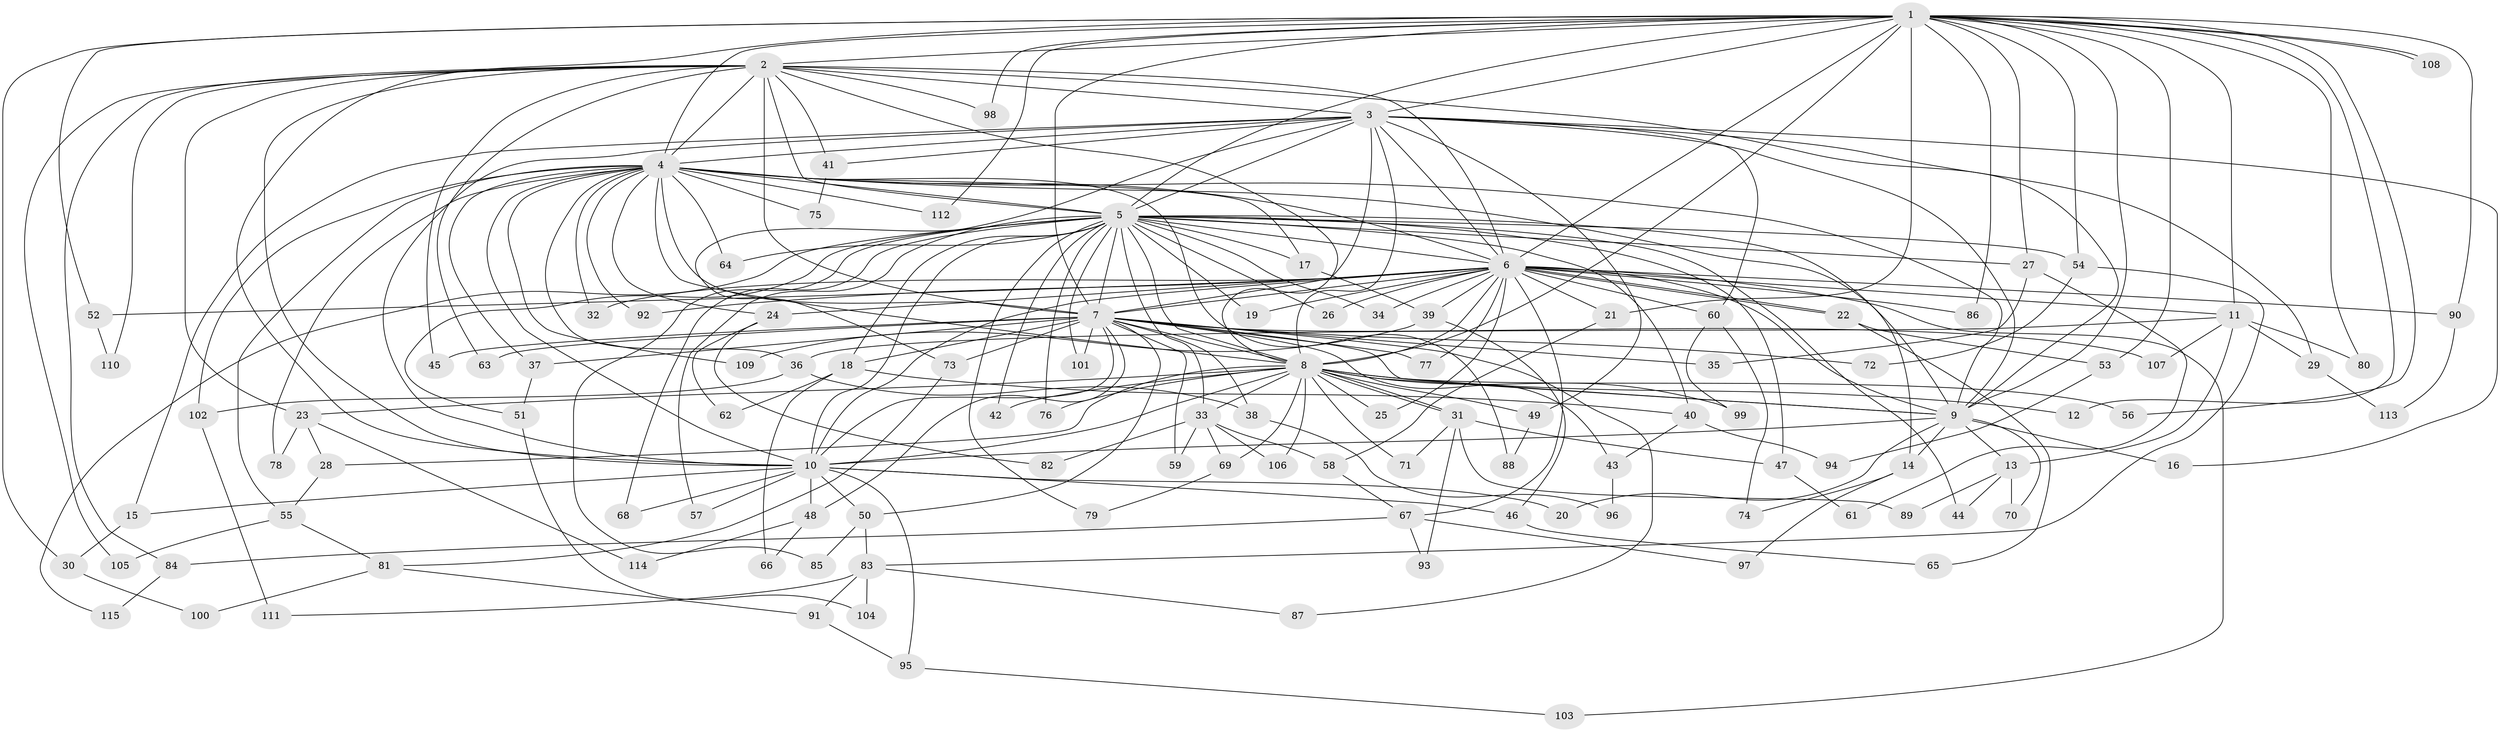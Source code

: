// Generated by graph-tools (version 1.1) at 2025/49/03/09/25 03:49:43]
// undirected, 115 vertices, 255 edges
graph export_dot {
graph [start="1"]
  node [color=gray90,style=filled];
  1;
  2;
  3;
  4;
  5;
  6;
  7;
  8;
  9;
  10;
  11;
  12;
  13;
  14;
  15;
  16;
  17;
  18;
  19;
  20;
  21;
  22;
  23;
  24;
  25;
  26;
  27;
  28;
  29;
  30;
  31;
  32;
  33;
  34;
  35;
  36;
  37;
  38;
  39;
  40;
  41;
  42;
  43;
  44;
  45;
  46;
  47;
  48;
  49;
  50;
  51;
  52;
  53;
  54;
  55;
  56;
  57;
  58;
  59;
  60;
  61;
  62;
  63;
  64;
  65;
  66;
  67;
  68;
  69;
  70;
  71;
  72;
  73;
  74;
  75;
  76;
  77;
  78;
  79;
  80;
  81;
  82;
  83;
  84;
  85;
  86;
  87;
  88;
  89;
  90;
  91;
  92;
  93;
  94;
  95;
  96;
  97;
  98;
  99;
  100;
  101;
  102;
  103;
  104;
  105;
  106;
  107;
  108;
  109;
  110;
  111;
  112;
  113;
  114;
  115;
  1 -- 2;
  1 -- 3;
  1 -- 4;
  1 -- 5;
  1 -- 6;
  1 -- 7;
  1 -- 8;
  1 -- 9;
  1 -- 10;
  1 -- 11;
  1 -- 12;
  1 -- 21;
  1 -- 27;
  1 -- 30;
  1 -- 52;
  1 -- 53;
  1 -- 54;
  1 -- 56;
  1 -- 80;
  1 -- 86;
  1 -- 90;
  1 -- 98;
  1 -- 108;
  1 -- 108;
  1 -- 112;
  2 -- 3;
  2 -- 4;
  2 -- 5;
  2 -- 6;
  2 -- 7;
  2 -- 8;
  2 -- 9;
  2 -- 10;
  2 -- 23;
  2 -- 41;
  2 -- 45;
  2 -- 63;
  2 -- 84;
  2 -- 98;
  2 -- 105;
  2 -- 110;
  3 -- 4;
  3 -- 5;
  3 -- 6;
  3 -- 7;
  3 -- 8;
  3 -- 9;
  3 -- 10;
  3 -- 15;
  3 -- 16;
  3 -- 29;
  3 -- 41;
  3 -- 49;
  3 -- 60;
  3 -- 73;
  4 -- 5;
  4 -- 6;
  4 -- 7;
  4 -- 8;
  4 -- 9;
  4 -- 10;
  4 -- 14;
  4 -- 17;
  4 -- 24;
  4 -- 32;
  4 -- 36;
  4 -- 37;
  4 -- 55;
  4 -- 64;
  4 -- 75;
  4 -- 78;
  4 -- 88;
  4 -- 92;
  4 -- 102;
  4 -- 109;
  4 -- 112;
  5 -- 6;
  5 -- 7;
  5 -- 8;
  5 -- 9;
  5 -- 10;
  5 -- 17;
  5 -- 18;
  5 -- 19;
  5 -- 26;
  5 -- 27;
  5 -- 33;
  5 -- 34;
  5 -- 40;
  5 -- 42;
  5 -- 44;
  5 -- 47;
  5 -- 51;
  5 -- 54;
  5 -- 57;
  5 -- 64;
  5 -- 68;
  5 -- 76;
  5 -- 79;
  5 -- 85;
  5 -- 101;
  5 -- 115;
  6 -- 7;
  6 -- 8;
  6 -- 9;
  6 -- 10;
  6 -- 11;
  6 -- 19;
  6 -- 21;
  6 -- 22;
  6 -- 22;
  6 -- 24;
  6 -- 25;
  6 -- 26;
  6 -- 32;
  6 -- 34;
  6 -- 39;
  6 -- 52;
  6 -- 60;
  6 -- 67;
  6 -- 77;
  6 -- 86;
  6 -- 90;
  6 -- 92;
  6 -- 103;
  7 -- 8;
  7 -- 9;
  7 -- 10;
  7 -- 18;
  7 -- 35;
  7 -- 37;
  7 -- 38;
  7 -- 43;
  7 -- 45;
  7 -- 48;
  7 -- 50;
  7 -- 59;
  7 -- 63;
  7 -- 72;
  7 -- 73;
  7 -- 77;
  7 -- 87;
  7 -- 101;
  7 -- 107;
  8 -- 9;
  8 -- 10;
  8 -- 12;
  8 -- 23;
  8 -- 25;
  8 -- 28;
  8 -- 31;
  8 -- 31;
  8 -- 33;
  8 -- 42;
  8 -- 49;
  8 -- 56;
  8 -- 69;
  8 -- 71;
  8 -- 76;
  8 -- 99;
  8 -- 106;
  9 -- 10;
  9 -- 13;
  9 -- 14;
  9 -- 16;
  9 -- 20;
  9 -- 70;
  10 -- 15;
  10 -- 20;
  10 -- 46;
  10 -- 48;
  10 -- 50;
  10 -- 57;
  10 -- 68;
  10 -- 95;
  11 -- 13;
  11 -- 29;
  11 -- 36;
  11 -- 80;
  11 -- 107;
  13 -- 44;
  13 -- 70;
  13 -- 89;
  14 -- 74;
  14 -- 97;
  15 -- 30;
  17 -- 39;
  18 -- 40;
  18 -- 62;
  18 -- 66;
  21 -- 58;
  22 -- 53;
  22 -- 65;
  23 -- 28;
  23 -- 78;
  23 -- 114;
  24 -- 62;
  24 -- 82;
  27 -- 35;
  27 -- 61;
  28 -- 55;
  29 -- 113;
  30 -- 100;
  31 -- 47;
  31 -- 71;
  31 -- 89;
  31 -- 93;
  33 -- 58;
  33 -- 59;
  33 -- 69;
  33 -- 82;
  33 -- 106;
  36 -- 38;
  36 -- 102;
  37 -- 51;
  38 -- 96;
  39 -- 46;
  39 -- 109;
  40 -- 43;
  40 -- 94;
  41 -- 75;
  43 -- 96;
  46 -- 65;
  47 -- 61;
  48 -- 66;
  48 -- 114;
  49 -- 88;
  50 -- 83;
  50 -- 85;
  51 -- 104;
  52 -- 110;
  53 -- 94;
  54 -- 72;
  54 -- 83;
  55 -- 81;
  55 -- 105;
  58 -- 67;
  60 -- 74;
  60 -- 99;
  67 -- 84;
  67 -- 93;
  67 -- 97;
  69 -- 79;
  73 -- 81;
  81 -- 91;
  81 -- 100;
  83 -- 87;
  83 -- 91;
  83 -- 104;
  83 -- 111;
  84 -- 115;
  90 -- 113;
  91 -- 95;
  95 -- 103;
  102 -- 111;
}
